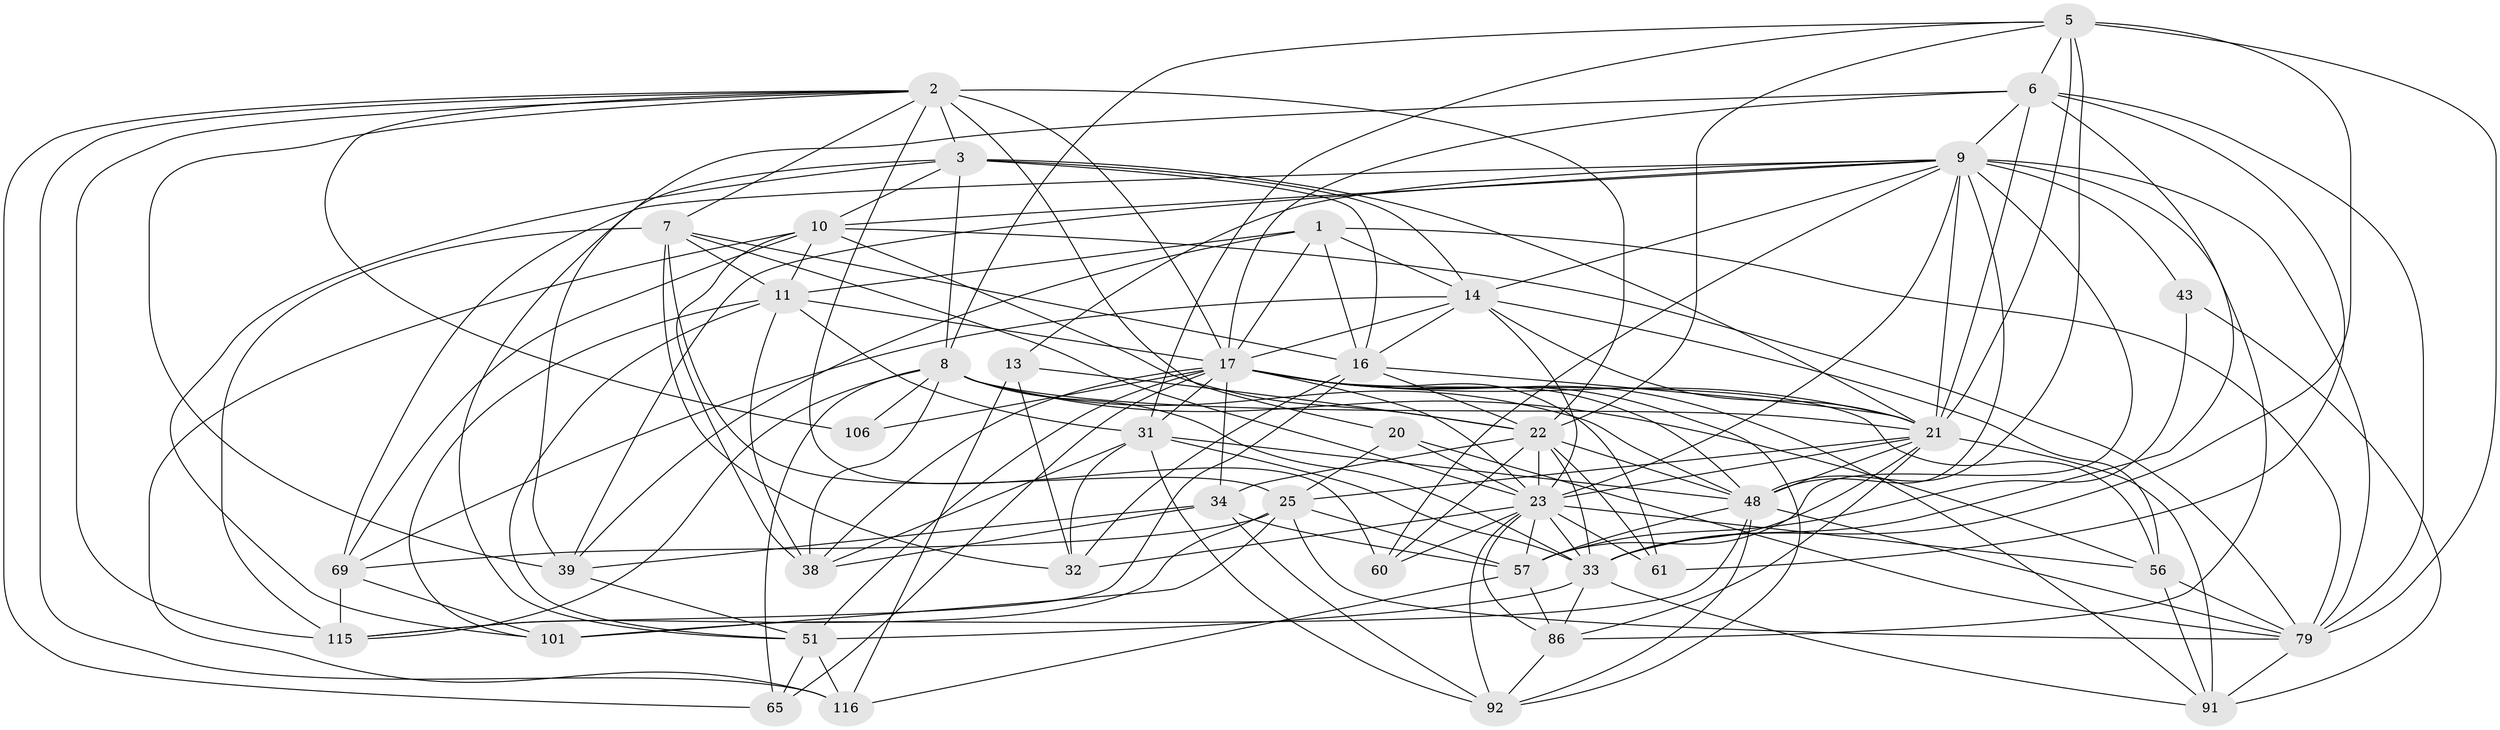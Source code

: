 // original degree distribution, {4: 1.0}
// Generated by graph-tools (version 1.1) at 2025/20/03/04/25 18:20:42]
// undirected, 42 vertices, 160 edges
graph export_dot {
graph [start="1"]
  node [color=gray90,style=filled];
  1 [super="+123"];
  2 [super="+4+27+94+15"];
  3 [super="+103+89+62"];
  5 [super="+77+40"];
  6 [super="+47+59"];
  7 [super="+36+12"];
  8 [super="+78+85"];
  9 [super="+41+107+50"];
  10 [super="+87+72"];
  11 [super="+74+29"];
  13;
  14 [super="+114+80"];
  16 [super="+18"];
  17 [super="+52+19+71+54"];
  20;
  21 [super="+28+49+81"];
  22 [super="+26+129+45"];
  23 [super="+35+44+97+113"];
  25 [super="+66+122+42"];
  31 [super="+128+63"];
  32 [super="+93"];
  33 [super="+76+136+70+121"];
  34 [super="+108"];
  38 [super="+83"];
  39 [super="+53+95"];
  43;
  48 [super="+88+119+55"];
  51 [super="+135+58"];
  56 [super="+67"];
  57 [super="+102+100"];
  60;
  61;
  65 [super="+99"];
  69 [super="+125"];
  79 [super="+130+131"];
  86 [super="+111"];
  91 [super="+126"];
  92 [super="+127"];
  101 [super="+118"];
  106;
  115 [super="+120"];
  116 [super="+133"];
  1 -- 17;
  1 -- 11;
  1 -- 14;
  1 -- 16;
  1 -- 79;
  1 -- 39;
  2 -- 65;
  2 -- 116;
  2 -- 60;
  2 -- 106;
  2 -- 39;
  2 -- 3 [weight=3];
  2 -- 17 [weight=2];
  2 -- 115;
  2 -- 20;
  2 -- 22;
  2 -- 7;
  3 -- 10;
  3 -- 16;
  3 -- 39;
  3 -- 8;
  3 -- 21;
  3 -- 101;
  3 -- 14;
  5 -- 33;
  5 -- 8;
  5 -- 6;
  5 -- 21;
  5 -- 31;
  5 -- 48;
  5 -- 79;
  5 -- 22;
  6 -- 21;
  6 -- 61;
  6 -- 9;
  6 -- 17;
  6 -- 51;
  6 -- 79;
  6 -- 33;
  7 -- 32;
  7 -- 25 [weight=2];
  7 -- 115;
  7 -- 23;
  7 -- 16;
  7 -- 11;
  8 -- 106;
  8 -- 115;
  8 -- 48;
  8 -- 65;
  8 -- 33;
  8 -- 38;
  8 -- 56;
  8 -- 21;
  9 -- 60;
  9 -- 13;
  9 -- 43 [weight=2];
  9 -- 14;
  9 -- 10;
  9 -- 21;
  9 -- 69;
  9 -- 39;
  9 -- 79;
  9 -- 48 [weight=2];
  9 -- 57;
  9 -- 23;
  9 -- 86;
  10 -- 38;
  10 -- 22;
  10 -- 116;
  10 -- 11;
  10 -- 69;
  10 -- 79;
  11 -- 38;
  11 -- 31;
  11 -- 101;
  11 -- 17;
  11 -- 51;
  13 -- 32;
  13 -- 116;
  13 -- 22;
  14 -- 23 [weight=2];
  14 -- 56;
  14 -- 16;
  14 -- 17;
  14 -- 69;
  14 -- 21;
  16 -- 22;
  16 -- 32;
  16 -- 115;
  16 -- 21;
  17 -- 65 [weight=2];
  17 -- 61;
  17 -- 34;
  17 -- 38;
  17 -- 56;
  17 -- 51;
  17 -- 92;
  17 -- 31 [weight=2];
  17 -- 106 [weight=2];
  17 -- 91;
  17 -- 23;
  17 -- 48;
  17 -- 21;
  20 -- 79;
  20 -- 25;
  20 -- 23;
  21 -- 91;
  21 -- 25;
  21 -- 48;
  21 -- 23;
  21 -- 86;
  21 -- 33;
  22 -- 33 [weight=2];
  22 -- 61;
  22 -- 48;
  22 -- 23;
  22 -- 34;
  22 -- 60;
  23 -- 33;
  23 -- 92;
  23 -- 61;
  23 -- 32;
  23 -- 57;
  23 -- 60;
  23 -- 86;
  23 -- 56;
  25 -- 101 [weight=2];
  25 -- 115;
  25 -- 79;
  25 -- 57;
  25 -- 69;
  31 -- 92;
  31 -- 38;
  31 -- 32 [weight=2];
  31 -- 33;
  31 -- 48;
  33 -- 51 [weight=2];
  33 -- 91;
  33 -- 86;
  34 -- 57;
  34 -- 92;
  34 -- 38;
  34 -- 39;
  39 -- 51;
  43 -- 91;
  43 -- 57;
  48 -- 57;
  48 -- 92;
  48 -- 101;
  48 -- 79;
  51 -- 65 [weight=2];
  51 -- 116 [weight=2];
  56 -- 91;
  56 -- 79;
  57 -- 86;
  57 -- 116;
  69 -- 101;
  69 -- 115;
  79 -- 91;
  86 -- 92;
}
